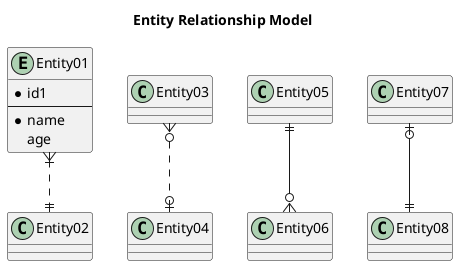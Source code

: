 ' --------------------------------------------------
' Function    : Entity_Relationship_Model
' Author      : T. TANAKA
' Description : Entity Relationship Modelの基本要素
' --------------------------------------------------

' --------------------------------------------------
' ◆参考文献：
' ER図の文法と機能.html
' https://plantuml.com/ja/ie-diagram
' --------------------------------------------------

@startuml

title Entity Relationship Model

' left to right direction

' --------------------------------------------------
' Category Definition
' --------------------------------------------------
entity Entity01{
  * id1
  --
  * name
  age
}

' --------------------------------------------------
' Category Connection
' --------------------------------------------------
Entity01 }|..|| Entity02
Entity03 }o..o| Entity04
Entity05 ||--o{ Entity06
Entity07 |o--|| Entity08

@enduml
